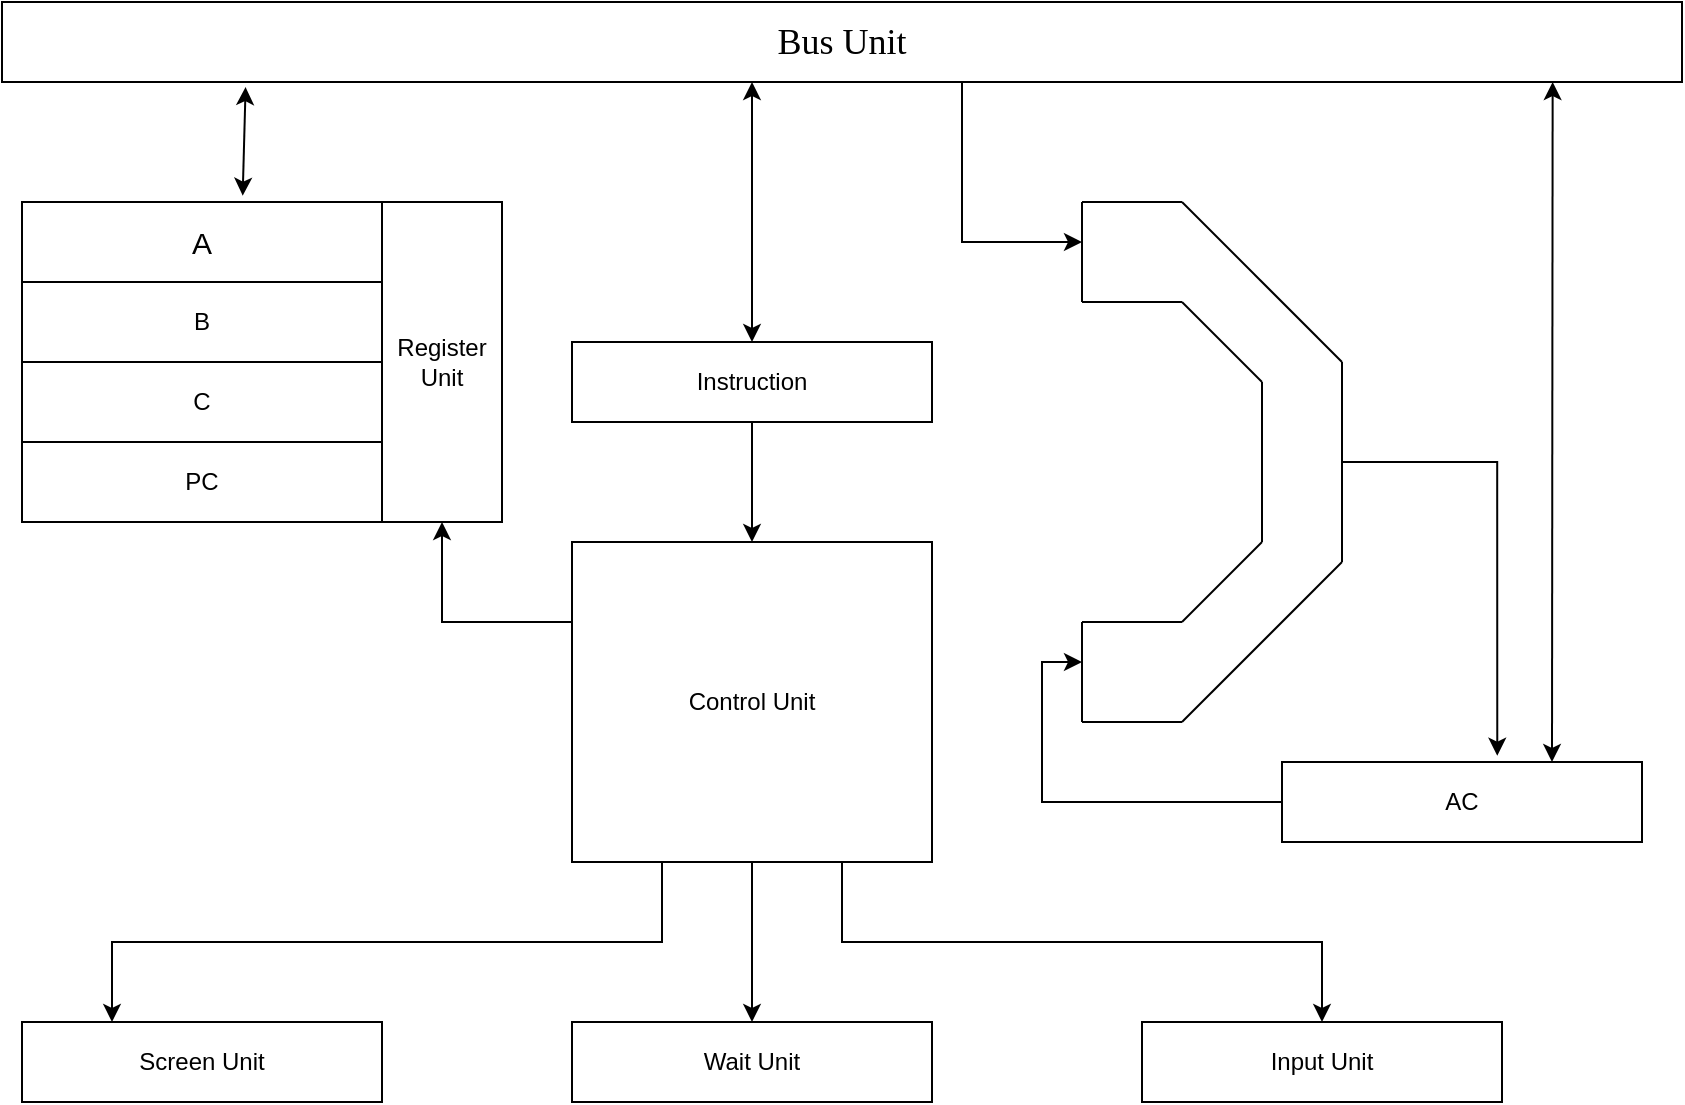 <mxfile>
    <diagram name="Page-1" id="LjsJaQeqikFNS1hmlcXl">
        <mxGraphModel dx="1212" dy="786" grid="1" gridSize="10" guides="1" tooltips="1" connect="1" arrows="1" fold="1" page="1" pageScale="1" pageWidth="850" pageHeight="1100" math="0" shadow="0">
            <root>
                <mxCell id="0"/>
                <mxCell id="1" parent="0"/>
                <mxCell id="9rdENxn3hluELLoj0rip-1" value="" style="whiteSpace=wrap;html=1;aspect=fixed;" parent="1" vertex="1">
                    <mxGeometry x="60" y="130" width="160" height="160" as="geometry"/>
                </mxCell>
                <mxCell id="9rdENxn3hluELLoj0rip-2" value="" style="rounded=0;whiteSpace=wrap;html=1;" parent="1" vertex="1">
                    <mxGeometry x="60" y="130" width="180" height="40" as="geometry"/>
                </mxCell>
                <mxCell id="9rdENxn3hluELLoj0rip-3" value="B" style="rounded=0;whiteSpace=wrap;html=1;" parent="1" vertex="1">
                    <mxGeometry x="60" y="170" width="180" height="40" as="geometry"/>
                </mxCell>
                <mxCell id="9rdENxn3hluELLoj0rip-4" value="C" style="rounded=0;whiteSpace=wrap;html=1;" parent="1" vertex="1">
                    <mxGeometry x="60" y="210" width="180" height="40" as="geometry"/>
                </mxCell>
                <mxCell id="9rdENxn3hluELLoj0rip-5" value="PC" style="rounded=0;whiteSpace=wrap;html=1;" parent="1" vertex="1">
                    <mxGeometry x="60" y="250" width="180" height="40" as="geometry"/>
                </mxCell>
                <mxCell id="9rdENxn3hluELLoj0rip-6" value="Register Unit" style="rounded=0;whiteSpace=wrap;html=1;" parent="1" vertex="1">
                    <mxGeometry x="240" y="130" width="60" height="160" as="geometry"/>
                </mxCell>
                <mxCell id="9rdENxn3hluELLoj0rip-36" style="edgeStyle=orthogonalEdgeStyle;rounded=0;orthogonalLoop=1;jettySize=auto;html=1;" parent="1" source="9rdENxn3hluELLoj0rip-9" target="9rdENxn3hluELLoj0rip-26" edge="1">
                    <mxGeometry relative="1" as="geometry"/>
                </mxCell>
                <mxCell id="9rdENxn3hluELLoj0rip-9" value="Instruction" style="rounded=0;whiteSpace=wrap;html=1;" parent="1" vertex="1">
                    <mxGeometry x="335" y="200" width="180" height="40" as="geometry"/>
                </mxCell>
                <mxCell id="9rdENxn3hluELLoj0rip-10" value="" style="endArrow=none;html=1;rounded=0;" parent="1" edge="1">
                    <mxGeometry width="50" height="50" relative="1" as="geometry">
                        <mxPoint x="590" y="180" as="sourcePoint"/>
                        <mxPoint x="590" y="130" as="targetPoint"/>
                    </mxGeometry>
                </mxCell>
                <mxCell id="9rdENxn3hluELLoj0rip-11" value="" style="endArrow=none;html=1;rounded=0;" parent="1" edge="1">
                    <mxGeometry width="50" height="50" relative="1" as="geometry">
                        <mxPoint x="590" y="130" as="sourcePoint"/>
                        <mxPoint x="640" y="130" as="targetPoint"/>
                    </mxGeometry>
                </mxCell>
                <mxCell id="9rdENxn3hluELLoj0rip-12" value="" style="endArrow=none;html=1;rounded=0;" parent="1" edge="1">
                    <mxGeometry width="50" height="50" relative="1" as="geometry">
                        <mxPoint x="590" y="180" as="sourcePoint"/>
                        <mxPoint x="640" y="180" as="targetPoint"/>
                    </mxGeometry>
                </mxCell>
                <mxCell id="9rdENxn3hluELLoj0rip-13" value="" style="endArrow=none;html=1;rounded=0;" parent="1" edge="1">
                    <mxGeometry width="50" height="50" relative="1" as="geometry">
                        <mxPoint x="680" y="220" as="sourcePoint"/>
                        <mxPoint x="640" y="180" as="targetPoint"/>
                    </mxGeometry>
                </mxCell>
                <mxCell id="9rdENxn3hluELLoj0rip-14" value="" style="endArrow=none;html=1;rounded=0;" parent="1" edge="1">
                    <mxGeometry width="50" height="50" relative="1" as="geometry">
                        <mxPoint x="680" y="300" as="sourcePoint"/>
                        <mxPoint x="680" y="220" as="targetPoint"/>
                    </mxGeometry>
                </mxCell>
                <mxCell id="9rdENxn3hluELLoj0rip-15" value="" style="endArrow=none;html=1;rounded=0;" parent="1" edge="1">
                    <mxGeometry width="50" height="50" relative="1" as="geometry">
                        <mxPoint x="640" y="340" as="sourcePoint"/>
                        <mxPoint x="680" y="300" as="targetPoint"/>
                    </mxGeometry>
                </mxCell>
                <mxCell id="9rdENxn3hluELLoj0rip-16" value="" style="endArrow=none;html=1;rounded=0;" parent="1" edge="1">
                    <mxGeometry width="50" height="50" relative="1" as="geometry">
                        <mxPoint x="590" y="340" as="sourcePoint"/>
                        <mxPoint x="640" y="340" as="targetPoint"/>
                    </mxGeometry>
                </mxCell>
                <mxCell id="9rdENxn3hluELLoj0rip-17" value="" style="endArrow=none;html=1;rounded=0;" parent="1" edge="1">
                    <mxGeometry width="50" height="50" relative="1" as="geometry">
                        <mxPoint x="590" y="340" as="sourcePoint"/>
                        <mxPoint x="590" y="390" as="targetPoint"/>
                    </mxGeometry>
                </mxCell>
                <mxCell id="9rdENxn3hluELLoj0rip-18" value="" style="endArrow=none;html=1;rounded=0;" parent="1" edge="1">
                    <mxGeometry width="50" height="50" relative="1" as="geometry">
                        <mxPoint x="640" y="390" as="sourcePoint"/>
                        <mxPoint x="590" y="390" as="targetPoint"/>
                    </mxGeometry>
                </mxCell>
                <mxCell id="9rdENxn3hluELLoj0rip-19" value="" style="endArrow=none;html=1;rounded=0;" parent="1" edge="1">
                    <mxGeometry width="50" height="50" relative="1" as="geometry">
                        <mxPoint x="720" y="210" as="sourcePoint"/>
                        <mxPoint x="640" y="130" as="targetPoint"/>
                    </mxGeometry>
                </mxCell>
                <mxCell id="9rdENxn3hluELLoj0rip-20" value="" style="endArrow=none;html=1;rounded=0;" parent="1" edge="1">
                    <mxGeometry width="50" height="50" relative="1" as="geometry">
                        <mxPoint x="720" y="310" as="sourcePoint"/>
                        <mxPoint x="720" y="210" as="targetPoint"/>
                    </mxGeometry>
                </mxCell>
                <mxCell id="9rdENxn3hluELLoj0rip-21" value="" style="endArrow=none;html=1;rounded=0;" parent="1" edge="1">
                    <mxGeometry width="50" height="50" relative="1" as="geometry">
                        <mxPoint x="720" y="310" as="sourcePoint"/>
                        <mxPoint x="640" y="390" as="targetPoint"/>
                    </mxGeometry>
                </mxCell>
                <mxCell id="9rdENxn3hluELLoj0rip-35" style="edgeStyle=orthogonalEdgeStyle;rounded=0;orthogonalLoop=1;jettySize=auto;html=1;" parent="1" source="9rdENxn3hluELLoj0rip-23" edge="1">
                    <mxGeometry relative="1" as="geometry">
                        <mxPoint x="590.0" y="360" as="targetPoint"/>
                        <Array as="points">
                            <mxPoint x="570" y="430"/>
                            <mxPoint x="570" y="360"/>
                        </Array>
                    </mxGeometry>
                </mxCell>
                <mxCell id="9rdENxn3hluELLoj0rip-56" style="edgeStyle=orthogonalEdgeStyle;rounded=0;orthogonalLoop=1;jettySize=auto;html=1;entryX=0.598;entryY=-0.079;entryDx=0;entryDy=0;entryPerimeter=0;" parent="1" target="9rdENxn3hluELLoj0rip-23" edge="1">
                    <mxGeometry relative="1" as="geometry">
                        <mxPoint x="780.429" y="260" as="targetPoint"/>
                        <mxPoint x="720" y="260" as="sourcePoint"/>
                        <Array as="points">
                            <mxPoint x="798" y="260"/>
                        </Array>
                    </mxGeometry>
                </mxCell>
                <mxCell id="9rdENxn3hluELLoj0rip-23" value="AC" style="rounded=0;whiteSpace=wrap;html=1;" parent="1" vertex="1">
                    <mxGeometry x="690" y="410" width="180" height="40" as="geometry"/>
                </mxCell>
                <mxCell id="9rdENxn3hluELLoj0rip-24" value="&lt;font data-font-src=&quot;http://mirrors.ctan.org/fonts/cm-unicode/fonts/otf/cmunss.otf&quot; style=&quot;font-size: 18px;&quot; face=&quot;Computer Modern&quot;&gt;Bus Unit&lt;br&gt;&lt;/font&gt;" style="rounded=0;whiteSpace=wrap;html=1;" parent="1" vertex="1">
                    <mxGeometry x="50" y="30" width="840" height="40" as="geometry"/>
                </mxCell>
                <mxCell id="9rdENxn3hluELLoj0rip-37" style="edgeStyle=orthogonalEdgeStyle;rounded=0;orthogonalLoop=1;jettySize=auto;html=1;entryX=0.5;entryY=0;entryDx=0;entryDy=0;" parent="1" source="9rdENxn3hluELLoj0rip-26" target="9rdENxn3hluELLoj0rip-28" edge="1">
                    <mxGeometry relative="1" as="geometry"/>
                </mxCell>
                <mxCell id="9rdENxn3hluELLoj0rip-41" style="edgeStyle=orthogonalEdgeStyle;rounded=0;orthogonalLoop=1;jettySize=auto;html=1;exitX=0;exitY=0.25;exitDx=0;exitDy=0;entryX=0.5;entryY=1;entryDx=0;entryDy=0;" parent="1" source="9rdENxn3hluELLoj0rip-26" target="9rdENxn3hluELLoj0rip-6" edge="1">
                    <mxGeometry relative="1" as="geometry"/>
                </mxCell>
                <mxCell id="9rdENxn3hluELLoj0rip-42" style="edgeStyle=orthogonalEdgeStyle;rounded=0;orthogonalLoop=1;jettySize=auto;html=1;exitX=0.75;exitY=1;exitDx=0;exitDy=0;entryX=0.5;entryY=0;entryDx=0;entryDy=0;" parent="1" source="9rdENxn3hluELLoj0rip-26" target="9rdENxn3hluELLoj0rip-30" edge="1">
                    <mxGeometry relative="1" as="geometry"/>
                </mxCell>
                <mxCell id="9rdENxn3hluELLoj0rip-43" style="edgeStyle=orthogonalEdgeStyle;rounded=0;orthogonalLoop=1;jettySize=auto;html=1;exitX=0.25;exitY=1;exitDx=0;exitDy=0;entryX=0.25;entryY=0;entryDx=0;entryDy=0;" parent="1" source="9rdENxn3hluELLoj0rip-26" target="9rdENxn3hluELLoj0rip-29" edge="1">
                    <mxGeometry relative="1" as="geometry"/>
                </mxCell>
                <mxCell id="9rdENxn3hluELLoj0rip-26" value="Control Unit" style="rounded=0;whiteSpace=wrap;html=1;" parent="1" vertex="1">
                    <mxGeometry x="335" y="300" width="180" height="160" as="geometry"/>
                </mxCell>
                <mxCell id="9rdENxn3hluELLoj0rip-28" value="Wait Unit" style="rounded=0;whiteSpace=wrap;html=1;" parent="1" vertex="1">
                    <mxGeometry x="335" y="540" width="180" height="40" as="geometry"/>
                </mxCell>
                <mxCell id="9rdENxn3hluELLoj0rip-29" value="Screen Unit" style="rounded=0;whiteSpace=wrap;html=1;" parent="1" vertex="1">
                    <mxGeometry x="60" y="540" width="180" height="40" as="geometry"/>
                </mxCell>
                <mxCell id="9rdENxn3hluELLoj0rip-30" value="Input Unit" style="rounded=0;whiteSpace=wrap;html=1;" parent="1" vertex="1">
                    <mxGeometry x="620" y="540" width="180" height="40" as="geometry"/>
                </mxCell>
                <mxCell id="9rdENxn3hluELLoj0rip-31" value="" style="endArrow=classic;startArrow=classic;html=1;rounded=0;entryX=0.145;entryY=1.064;entryDx=0;entryDy=0;entryPerimeter=0;exitX=0.613;exitY=-0.079;exitDx=0;exitDy=0;exitPerimeter=0;" parent="1" source="9rdENxn3hluELLoj0rip-2" target="9rdENxn3hluELLoj0rip-24" edge="1">
                    <mxGeometry width="50" height="50" relative="1" as="geometry">
                        <mxPoint x="250" y="370" as="sourcePoint"/>
                        <mxPoint x="300" y="320" as="targetPoint"/>
                    </mxGeometry>
                </mxCell>
                <mxCell id="9rdENxn3hluELLoj0rip-32" value="" style="endArrow=classic;startArrow=classic;html=1;rounded=0;exitX=0.5;exitY=0;exitDx=0;exitDy=0;" parent="1" source="9rdENxn3hluELLoj0rip-9" edge="1">
                    <mxGeometry width="50" height="50" relative="1" as="geometry">
                        <mxPoint x="425" y="190" as="sourcePoint"/>
                        <mxPoint x="425" y="70" as="targetPoint"/>
                    </mxGeometry>
                </mxCell>
                <mxCell id="9rdENxn3hluELLoj0rip-34" value="" style="endArrow=classic;html=1;rounded=0;" parent="1" edge="1">
                    <mxGeometry width="50" height="50" relative="1" as="geometry">
                        <mxPoint x="530" y="70" as="sourcePoint"/>
                        <mxPoint x="590" y="150" as="targetPoint"/>
                        <Array as="points">
                            <mxPoint x="530" y="150"/>
                        </Array>
                    </mxGeometry>
                </mxCell>
                <mxCell id="9rdENxn3hluELLoj0rip-46" value="&lt;font style=&quot;font-size: 15px;&quot;&gt;A&lt;/font&gt;" style="text;html=1;strokeColor=none;fillColor=none;align=center;verticalAlign=middle;whiteSpace=wrap;rounded=0;" parent="1" vertex="1">
                    <mxGeometry x="120" y="135" width="60" height="30" as="geometry"/>
                </mxCell>
                <mxCell id="9rdENxn3hluELLoj0rip-54" value="" style="endArrow=classic;startArrow=classic;html=1;rounded=0;entryX=0.923;entryY=1;entryDx=0;entryDy=0;entryPerimeter=0;exitX=0.75;exitY=0;exitDx=0;exitDy=0;" parent="1" source="9rdENxn3hluELLoj0rip-23" target="9rdENxn3hluELLoj0rip-24" edge="1">
                    <mxGeometry width="50" height="50" relative="1" as="geometry">
                        <mxPoint x="250" y="280" as="sourcePoint"/>
                        <mxPoint x="300" y="230" as="targetPoint"/>
                    </mxGeometry>
                </mxCell>
            </root>
        </mxGraphModel>
    </diagram>
</mxfile>